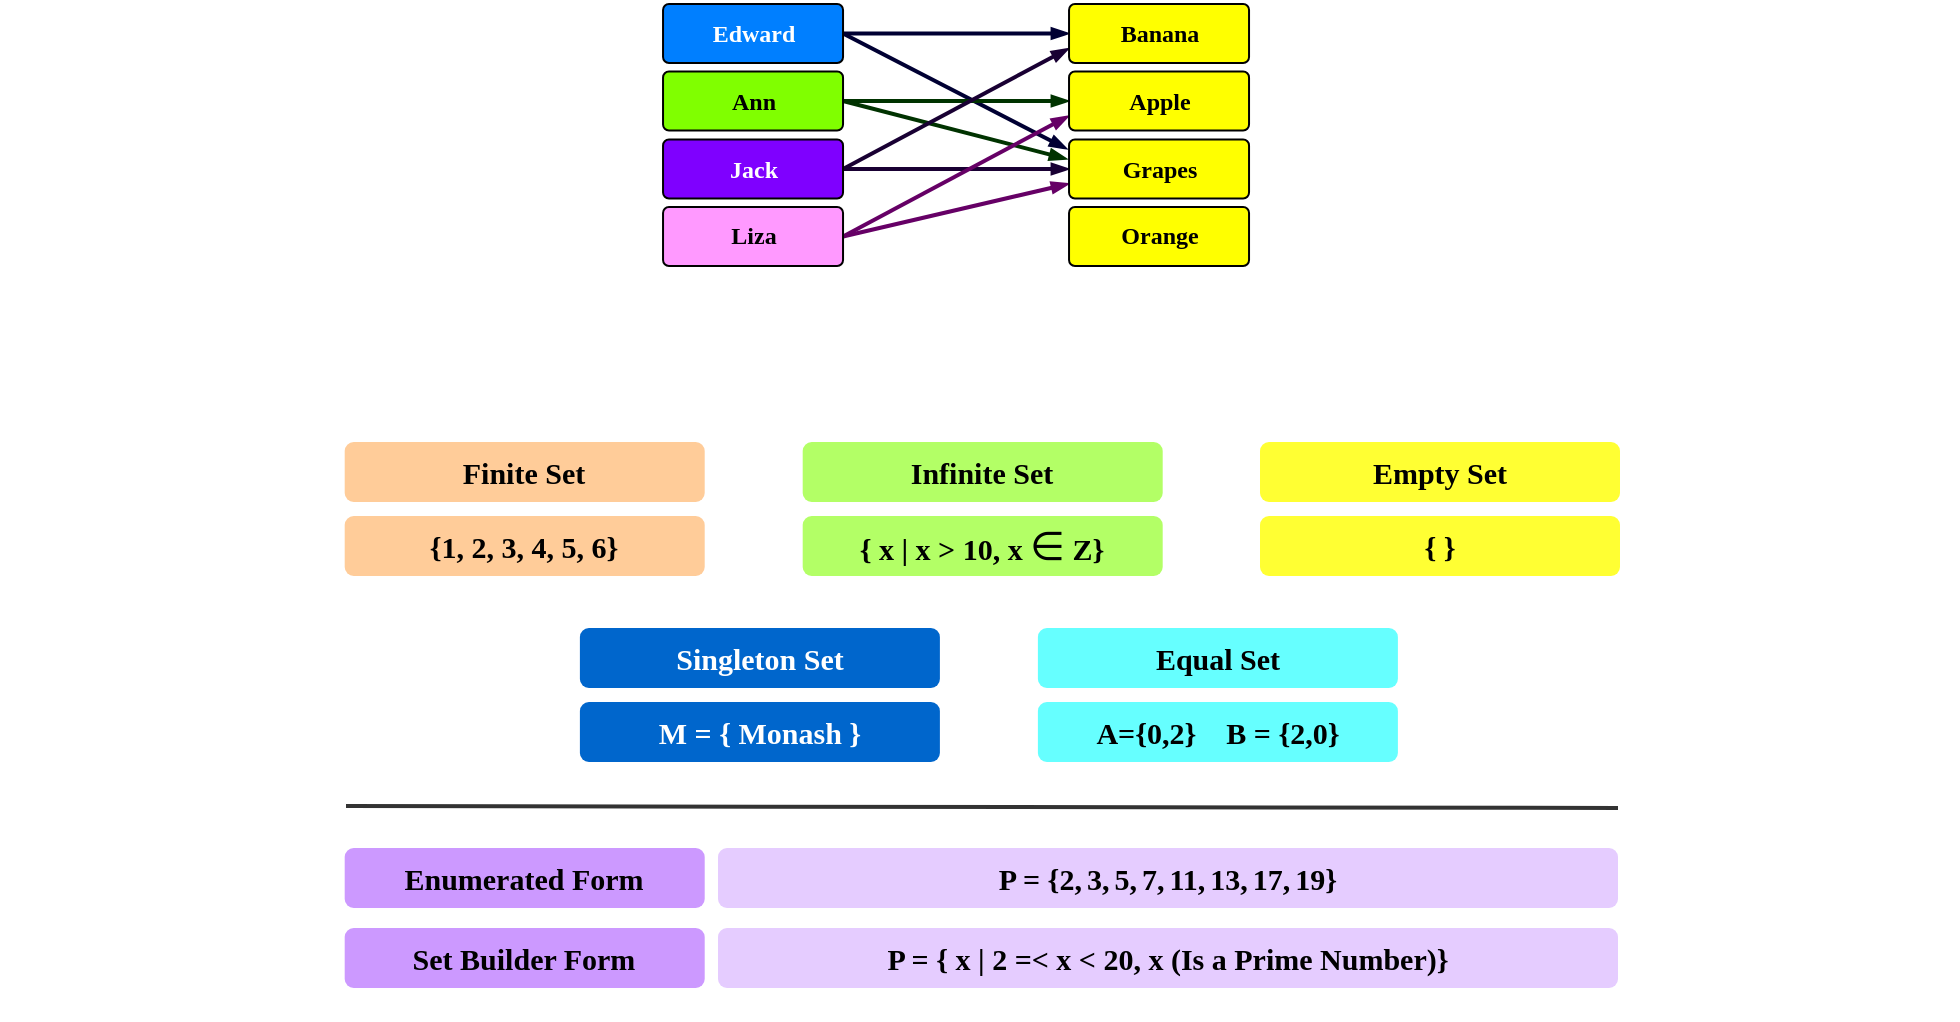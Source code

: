 <mxfile version="25.0.1">
  <diagram name="Page-1" id="3yqpxKQvHaOyZTGhgoW6">
    <mxGraphModel dx="-988" dy="-143" grid="1" gridSize="10" guides="1" tooltips="1" connect="1" arrows="1" fold="1" page="1" pageScale="1" pageWidth="850" pageHeight="1100" math="0" shadow="0">
      <root>
        <mxCell id="0" />
        <mxCell id="1" parent="0" />
        <mxCell id="FEyQUM1H9zEpQc9rAPHr-9" value="" style="endArrow=blockThin;html=1;rounded=0;strokeColor=#000033;strokeWidth=2;endFill=1;exitX=1;exitY=0.5;exitDx=0;exitDy=0;endSize=4;" parent="1" source="FEyQUM1H9zEpQc9rAPHr-1" target="FEyQUM1H9zEpQc9rAPHr-5" edge="1">
          <mxGeometry width="50" height="50" relative="1" as="geometry">
            <mxPoint x="3385.52" y="1191.75" as="sourcePoint" />
            <mxPoint x="3385.52" y="1219.75" as="targetPoint" />
          </mxGeometry>
        </mxCell>
        <mxCell id="FEyQUM1H9zEpQc9rAPHr-10" value="" style="endArrow=blockThin;html=1;rounded=0;strokeColor=#000033;strokeWidth=2;endFill=1;exitX=1;exitY=0.5;exitDx=0;exitDy=0;endSize=4;" parent="1" source="FEyQUM1H9zEpQc9rAPHr-1" edge="1">
          <mxGeometry width="50" height="50" relative="1" as="geometry">
            <mxPoint x="3312.52" y="1176.5" as="sourcePoint" />
            <mxPoint x="3414.52" y="1224.5" as="targetPoint" />
          </mxGeometry>
        </mxCell>
        <mxCell id="FEyQUM1H9zEpQc9rAPHr-11" value="" style="endArrow=blockThin;html=1;rounded=0;strokeColor=#003300;strokeWidth=2;endFill=1;exitX=1;exitY=0.5;exitDx=0;exitDy=0;endSize=4;entryX=0;entryY=0.5;entryDx=0;entryDy=0;" parent="1" source="FEyQUM1H9zEpQc9rAPHr-2" target="FEyQUM1H9zEpQc9rAPHr-6" edge="1">
          <mxGeometry width="50" height="50" relative="1" as="geometry">
            <mxPoint x="3312.52" y="1176.5" as="sourcePoint" />
            <mxPoint x="3425.52" y="1244.5" as="targetPoint" />
          </mxGeometry>
        </mxCell>
        <mxCell id="FEyQUM1H9zEpQc9rAPHr-12" value="" style="endArrow=blockThin;html=1;rounded=0;strokeColor=#003300;strokeWidth=2;endFill=1;exitX=1;exitY=0.5;exitDx=0;exitDy=0;endSize=4;" parent="1" source="FEyQUM1H9zEpQc9rAPHr-2" edge="1">
          <mxGeometry width="50" height="50" relative="1" as="geometry">
            <mxPoint x="3312.52" y="1210.5" as="sourcePoint" />
            <mxPoint x="3414.52" y="1229.5" as="targetPoint" />
          </mxGeometry>
        </mxCell>
        <mxCell id="FEyQUM1H9zEpQc9rAPHr-13" value="" style="endArrow=blockThin;html=1;rounded=0;strokeColor=#190033;strokeWidth=2;endFill=1;exitX=1;exitY=0.5;exitDx=0;exitDy=0;endSize=4;entryX=0;entryY=0.5;entryDx=0;entryDy=0;" parent="1" source="FEyQUM1H9zEpQc9rAPHr-3" target="FEyQUM1H9zEpQc9rAPHr-7" edge="1">
          <mxGeometry width="50" height="50" relative="1" as="geometry">
            <mxPoint x="3312.52" y="1210.5" as="sourcePoint" />
            <mxPoint x="3425.52" y="1210.5" as="targetPoint" />
          </mxGeometry>
        </mxCell>
        <mxCell id="FEyQUM1H9zEpQc9rAPHr-14" value="" style="endArrow=blockThin;html=1;rounded=0;strokeColor=#190033;strokeWidth=2;endFill=1;exitX=1;exitY=0.5;exitDx=0;exitDy=0;endSize=4;entryX=0;entryY=0.75;entryDx=0;entryDy=0;" parent="1" source="FEyQUM1H9zEpQc9rAPHr-3" target="FEyQUM1H9zEpQc9rAPHr-5" edge="1">
          <mxGeometry width="50" height="50" relative="1" as="geometry">
            <mxPoint x="3312.52" y="1244.5" as="sourcePoint" />
            <mxPoint x="3425.52" y="1244.5" as="targetPoint" />
          </mxGeometry>
        </mxCell>
        <mxCell id="FEyQUM1H9zEpQc9rAPHr-15" value="" style="endArrow=blockThin;html=1;rounded=0;strokeColor=#660066;strokeWidth=2;endFill=1;exitX=1;exitY=0.5;exitDx=0;exitDy=0;endSize=4;entryX=0;entryY=0.75;entryDx=0;entryDy=0;" parent="1" source="FEyQUM1H9zEpQc9rAPHr-4" target="FEyQUM1H9zEpQc9rAPHr-7" edge="1">
          <mxGeometry width="50" height="50" relative="1" as="geometry">
            <mxPoint x="3312.52" y="1244.5" as="sourcePoint" />
            <mxPoint x="3425.52" y="1244.5" as="targetPoint" />
          </mxGeometry>
        </mxCell>
        <mxCell id="FEyQUM1H9zEpQc9rAPHr-16" value="" style="endArrow=blockThin;html=1;rounded=0;strokeColor=#660066;strokeWidth=2;endFill=1;exitX=1;exitY=0.5;exitDx=0;exitDy=0;endSize=4;entryX=0;entryY=0.75;entryDx=0;entryDy=0;" parent="1" source="FEyQUM1H9zEpQc9rAPHr-4" target="FEyQUM1H9zEpQc9rAPHr-6" edge="1">
          <mxGeometry width="50" height="50" relative="1" as="geometry">
            <mxPoint x="3311.52" y="1278.5" as="sourcePoint" />
            <mxPoint x="3425.52" y="1251.5" as="targetPoint" />
          </mxGeometry>
        </mxCell>
        <mxCell id="FEyQUM1H9zEpQc9rAPHr-1" value="&lt;font face=&quot;Comic Sans MS&quot;&gt;&lt;b&gt;Edward&lt;/b&gt;&lt;/font&gt;" style="rounded=1;whiteSpace=wrap;html=1;fillColor=#007FFF;strokeColor=#000000;fontColor=#FFFFFF;arcSize=10;" parent="1" vertex="1">
          <mxGeometry x="3212.52" y="1152" width="90" height="29.5" as="geometry" />
        </mxCell>
        <mxCell id="FEyQUM1H9zEpQc9rAPHr-2" value="&lt;font face=&quot;Comic Sans MS&quot;&gt;&lt;b&gt;Ann&lt;/b&gt;&lt;/font&gt;" style="rounded=1;whiteSpace=wrap;html=1;fillColor=#80FF00;strokeColor=#000000;fontColor=#000000;arcSize=10;" parent="1" vertex="1">
          <mxGeometry x="3212.52" y="1185.75" width="90" height="29.5" as="geometry" />
        </mxCell>
        <mxCell id="FEyQUM1H9zEpQc9rAPHr-3" value="&lt;font face=&quot;Comic Sans MS&quot;&gt;&lt;b&gt;Jack&lt;/b&gt;&lt;/font&gt;" style="rounded=1;whiteSpace=wrap;html=1;fillColor=#7F00FF;strokeColor=#000000;fontColor=#FFFFFF;arcSize=10;" parent="1" vertex="1">
          <mxGeometry x="3212.52" y="1219.75" width="90" height="29.5" as="geometry" />
        </mxCell>
        <mxCell id="FEyQUM1H9zEpQc9rAPHr-4" value="&lt;font face=&quot;Comic Sans MS&quot;&gt;&lt;b&gt;Liza&lt;/b&gt;&lt;/font&gt;" style="rounded=1;whiteSpace=wrap;html=1;fillColor=#FF99FF;strokeColor=#000000;fontColor=#000000;arcSize=10;" parent="1" vertex="1">
          <mxGeometry x="3212.52" y="1253.5" width="90" height="29.5" as="geometry" />
        </mxCell>
        <mxCell id="FEyQUM1H9zEpQc9rAPHr-5" value="&lt;font face=&quot;Comic Sans MS&quot;&gt;&lt;b&gt;Banana&lt;/b&gt;&lt;/font&gt;" style="rounded=1;whiteSpace=wrap;html=1;fillColor=#FFFF00;strokeColor=#000000;fontColor=#000000;arcSize=10;" parent="1" vertex="1">
          <mxGeometry x="3415.52" y="1152" width="90" height="29.5" as="geometry" />
        </mxCell>
        <mxCell id="FEyQUM1H9zEpQc9rAPHr-6" value="&lt;font face=&quot;Comic Sans MS&quot;&gt;&lt;b&gt;Apple&lt;/b&gt;&lt;/font&gt;" style="rounded=1;whiteSpace=wrap;html=1;fillColor=#FFFF00;strokeColor=#000000;fontColor=#000000;arcSize=10;" parent="1" vertex="1">
          <mxGeometry x="3415.52" y="1185.75" width="90" height="29.5" as="geometry" />
        </mxCell>
        <mxCell id="FEyQUM1H9zEpQc9rAPHr-7" value="&lt;font face=&quot;Comic Sans MS&quot;&gt;&lt;b&gt;Grapes&lt;/b&gt;&lt;/font&gt;" style="rounded=1;whiteSpace=wrap;html=1;fillColor=#FFFF00;strokeColor=#000000;fontColor=#000000;arcSize=10;" parent="1" vertex="1">
          <mxGeometry x="3415.52" y="1219.75" width="90" height="29.5" as="geometry" />
        </mxCell>
        <mxCell id="FEyQUM1H9zEpQc9rAPHr-8" value="&lt;font face=&quot;Comic Sans MS&quot;&gt;&lt;b&gt;Orange&lt;/b&gt;&lt;/font&gt;" style="rounded=1;whiteSpace=wrap;html=1;fillColor=#FFFF00;strokeColor=#000000;fontColor=#000000;arcSize=10;" parent="1" vertex="1">
          <mxGeometry x="3415.52" y="1253.5" width="90" height="29.5" as="geometry" />
        </mxCell>
        <mxCell id="FEyQUM1H9zEpQc9rAPHr-17" value="" style="rounded=1;whiteSpace=wrap;html=1;fillColor=none;strokeColor=none;fontColor=#000000;arcSize=4;spacingBottom=0;spacing=5;" parent="1" vertex="1">
          <mxGeometry x="3080" y="1150" width="114.79" height="133" as="geometry" />
        </mxCell>
        <mxCell id="FEyQUM1H9zEpQc9rAPHr-19" value="" style="rounded=1;whiteSpace=wrap;html=1;fillColor=none;strokeColor=none;fontColor=#000000;arcSize=4;spacingBottom=0;spacing=5;" parent="1" vertex="1">
          <mxGeometry x="3525.84" y="1152" width="114.79" height="133" as="geometry" />
        </mxCell>
        <mxCell id="HtunkDSxhIQNC_XrT3Kh-1" value="&lt;b style=&quot;font-family: &amp;quot;Comic Sans MS&amp;quot;; font-size: 15px;&quot;&gt;{1, 2, 3, 4, 5, 6}&lt;/b&gt;" style="rounded=1;whiteSpace=wrap;html=1;fillColor=#FFCC99;strokeColor=none;" parent="1" vertex="1">
          <mxGeometry x="3053.35" y="1408" width="180" height="30" as="geometry" />
        </mxCell>
        <mxCell id="HtunkDSxhIQNC_XrT3Kh-2" value="&lt;b style=&quot;font-family: &amp;quot;Comic Sans MS&amp;quot;; font-size: 15px;&quot;&gt;Finite Set&lt;/b&gt;" style="rounded=1;whiteSpace=wrap;html=1;fillColor=#FFCC99;strokeColor=none;" parent="1" vertex="1">
          <mxGeometry x="3053.35" y="1371" width="180" height="30" as="geometry" />
        </mxCell>
        <mxCell id="HtunkDSxhIQNC_XrT3Kh-3" value="&lt;b style=&quot;font-family: &amp;quot;Comic Sans MS&amp;quot;; font-size: 15px;&quot;&gt;{ x | x &amp;gt; 10, x&amp;nbsp;&lt;/b&gt;&lt;span style=&quot;font-size: 20px; text-align: start;&quot;&gt;&lt;font style=&quot;&quot; face=&quot;Comic Sans MS&quot;&gt;∈&lt;/font&gt;&lt;/span&gt;&lt;b style=&quot;font-family: &amp;quot;Comic Sans MS&amp;quot;; font-size: 15px;&quot;&gt;&amp;nbsp;Z}&lt;/b&gt;" style="rounded=1;whiteSpace=wrap;html=1;fillColor=#B3FF66;strokeColor=none;spacingBottom=2;" parent="1" vertex="1">
          <mxGeometry x="3282.35" y="1408" width="180" height="30" as="geometry" />
        </mxCell>
        <mxCell id="HtunkDSxhIQNC_XrT3Kh-4" value="&lt;b style=&quot;font-family: &amp;quot;Comic Sans MS&amp;quot;; font-size: 15px;&quot;&gt;Infinite Set&lt;/b&gt;" style="rounded=1;whiteSpace=wrap;html=1;fillColor=#B3FF66;strokeColor=none;" parent="1" vertex="1">
          <mxGeometry x="3282.35" y="1371" width="180" height="30" as="geometry" />
        </mxCell>
        <mxCell id="HtunkDSxhIQNC_XrT3Kh-5" value="&lt;b style=&quot;font-family: &amp;quot;Comic Sans MS&amp;quot;; font-size: 15px;&quot;&gt;{ }&lt;/b&gt;" style="rounded=1;whiteSpace=wrap;html=1;fillColor=#FFFF33;strokeColor=none;" parent="1" vertex="1">
          <mxGeometry x="3511" y="1408" width="180" height="30" as="geometry" />
        </mxCell>
        <mxCell id="HtunkDSxhIQNC_XrT3Kh-6" value="&lt;b style=&quot;font-family: &amp;quot;Comic Sans MS&amp;quot;; font-size: 15px;&quot;&gt;Empty Set&lt;/b&gt;" style="rounded=1;whiteSpace=wrap;html=1;fillColor=#FFFF33;strokeColor=none;" parent="1" vertex="1">
          <mxGeometry x="3511" y="1371" width="180" height="30" as="geometry" />
        </mxCell>
        <mxCell id="HtunkDSxhIQNC_XrT3Kh-7" value="&lt;b style=&quot;font-family: &amp;quot;Comic Sans MS&amp;quot;; font-size: 15px;&quot;&gt;M = { Monash }&lt;/b&gt;" style="rounded=1;whiteSpace=wrap;html=1;fillColor=#0066CC;strokeColor=none;fontColor=#FFFFFF;" parent="1" vertex="1">
          <mxGeometry x="3170.95" y="1501" width="180" height="30" as="geometry" />
        </mxCell>
        <mxCell id="HtunkDSxhIQNC_XrT3Kh-8" value="&lt;font face=&quot;Comic Sans MS&quot;&gt;&lt;span style=&quot;font-size: 15px;&quot;&gt;&lt;b&gt;Singleton Set&lt;/b&gt;&lt;/span&gt;&lt;/font&gt;" style="rounded=1;whiteSpace=wrap;html=1;fillColor=#0066CC;strokeColor=none;fontColor=#FFFFFF;" parent="1" vertex="1">
          <mxGeometry x="3170.95" y="1464" width="180" height="30" as="geometry" />
        </mxCell>
        <mxCell id="HtunkDSxhIQNC_XrT3Kh-9" value="&lt;font face=&quot;Comic Sans MS&quot;&gt;&lt;span style=&quot;font-size: 15px;&quot;&gt;&lt;b&gt;A={0,2}&amp;nbsp; &amp;nbsp; B = {2,0}&lt;/b&gt;&lt;/span&gt;&lt;/font&gt;" style="rounded=1;whiteSpace=wrap;html=1;fillColor=#66FFFF;strokeColor=none;" parent="1" vertex="1">
          <mxGeometry x="3399.95" y="1501" width="180" height="30" as="geometry" />
        </mxCell>
        <mxCell id="HtunkDSxhIQNC_XrT3Kh-10" value="&lt;b style=&quot;font-family: &amp;quot;Comic Sans MS&amp;quot;; font-size: 15px;&quot;&gt;Equal Set&lt;/b&gt;" style="rounded=1;whiteSpace=wrap;html=1;fillColor=#66FFFF;strokeColor=none;" parent="1" vertex="1">
          <mxGeometry x="3399.95" y="1464" width="180" height="30" as="geometry" />
        </mxCell>
        <mxCell id="HtunkDSxhIQNC_XrT3Kh-12" value="" style="rounded=1;whiteSpace=wrap;html=1;arcSize=18;strokeColor=none;fillColor=none;" parent="1" vertex="1">
          <mxGeometry x="3710" y="1350" width="150" height="310" as="geometry" />
        </mxCell>
        <mxCell id="HtunkDSxhIQNC_XrT3Kh-13" value="" style="rounded=1;whiteSpace=wrap;html=1;arcSize=18;strokeColor=none;fillColor=none;" parent="1" vertex="1">
          <mxGeometry x="2881" y="1350" width="150" height="310" as="geometry" />
        </mxCell>
        <mxCell id="HtunkDSxhIQNC_XrT3Kh-14" value="" style="endArrow=none;html=1;rounded=0;strokeColor=#333333;strokeWidth=2;endFill=0;endSize=4;" parent="1" edge="1">
          <mxGeometry width="50" height="50" relative="1" as="geometry">
            <mxPoint x="3054" y="1553" as="sourcePoint" />
            <mxPoint x="3690" y="1554" as="targetPoint" />
          </mxGeometry>
        </mxCell>
        <mxCell id="HtunkDSxhIQNC_XrT3Kh-15" value="&lt;b style=&quot;font-family: &amp;quot;Comic Sans MS&amp;quot;; font-size: 15px;&quot;&gt;Enumerated Form&lt;/b&gt;" style="rounded=1;whiteSpace=wrap;html=1;fillColor=#CC99FF;strokeColor=none;" parent="1" vertex="1">
          <mxGeometry x="3053.35" y="1574" width="180" height="30" as="geometry" />
        </mxCell>
        <mxCell id="HtunkDSxhIQNC_XrT3Kh-16" value="&lt;b&gt;&lt;font style=&quot;font-size: 15px;&quot; face=&quot;Comic Sans MS&quot;&gt;P = {&lt;span style=&quot;outline: none; scrollbar-color: rgba(80, 40, 140, 0.5) rgba(0, 0, 0, 0); border-color: currentcolor; text-align: start; text-wrap: nowrap;&quot; class=&quot;mord&quot;&gt;2&lt;/span&gt;&lt;span style=&quot;outline: none; scrollbar-color: rgba(80, 40, 140, 0.5) rgba(0, 0, 0, 0); border-color: currentcolor; text-align: start; text-wrap: nowrap;&quot; class=&quot;mpunct&quot;&gt;,&lt;/span&gt;&lt;span style=&quot;outline: none; scrollbar-color: rgba(80, 40, 140, 0.5) rgba(0, 0, 0, 0); border-color: currentcolor; display: inline-block; text-align: start; text-wrap: nowrap; margin-right: 0.167em;&quot; class=&quot;mspace&quot;&gt;&lt;/span&gt;&lt;span style=&quot;outline: none; scrollbar-color: rgba(80, 40, 140, 0.5) rgba(0, 0, 0, 0); border-color: currentcolor; text-align: start; text-wrap: nowrap;&quot; class=&quot;mord&quot;&gt;3&lt;/span&gt;&lt;span style=&quot;outline: none; scrollbar-color: rgba(80, 40, 140, 0.5) rgba(0, 0, 0, 0); border-color: currentcolor; text-align: start; text-wrap: nowrap;&quot; class=&quot;mpunct&quot;&gt;,&lt;/span&gt;&lt;span style=&quot;outline: none; scrollbar-color: rgba(80, 40, 140, 0.5) rgba(0, 0, 0, 0); border-color: currentcolor; display: inline-block; text-align: start; text-wrap: nowrap; margin-right: 0.167em;&quot; class=&quot;mspace&quot;&gt;&lt;/span&gt;&lt;span style=&quot;outline: none; scrollbar-color: rgba(80, 40, 140, 0.5) rgba(0, 0, 0, 0); border-color: currentcolor; text-align: start; text-wrap: nowrap;&quot; class=&quot;mord&quot;&gt;5&lt;/span&gt;&lt;span style=&quot;outline: none; scrollbar-color: rgba(80, 40, 140, 0.5) rgba(0, 0, 0, 0); border-color: currentcolor; text-align: start; text-wrap: nowrap;&quot; class=&quot;mpunct&quot;&gt;,&lt;/span&gt;&lt;span style=&quot;outline: none; scrollbar-color: rgba(80, 40, 140, 0.5) rgba(0, 0, 0, 0); border-color: currentcolor; display: inline-block; text-align: start; text-wrap: nowrap; margin-right: 0.167em;&quot; class=&quot;mspace&quot;&gt;&lt;/span&gt;&lt;span style=&quot;outline: none; scrollbar-color: rgba(80, 40, 140, 0.5) rgba(0, 0, 0, 0); border-color: currentcolor; text-align: start; text-wrap: nowrap;&quot; class=&quot;mord&quot;&gt;7&lt;/span&gt;&lt;span style=&quot;outline: none; scrollbar-color: rgba(80, 40, 140, 0.5) rgba(0, 0, 0, 0); border-color: currentcolor; text-align: start; text-wrap: nowrap;&quot; class=&quot;mpunct&quot;&gt;,&lt;/span&gt;&lt;span style=&quot;outline: none; scrollbar-color: rgba(80, 40, 140, 0.5) rgba(0, 0, 0, 0); border-color: currentcolor; display: inline-block; text-align: start; text-wrap: nowrap; margin-right: 0.167em;&quot; class=&quot;mspace&quot;&gt;&lt;/span&gt;&lt;span style=&quot;outline: none; scrollbar-color: rgba(80, 40, 140, 0.5) rgba(0, 0, 0, 0); border-color: currentcolor; text-align: start; text-wrap: nowrap;&quot; class=&quot;mord&quot;&gt;11&lt;/span&gt;&lt;span style=&quot;outline: none; scrollbar-color: rgba(80, 40, 140, 0.5) rgba(0, 0, 0, 0); border-color: currentcolor; text-align: start; text-wrap: nowrap;&quot; class=&quot;mpunct&quot;&gt;,&lt;/span&gt;&lt;span style=&quot;outline: none; scrollbar-color: rgba(80, 40, 140, 0.5) rgba(0, 0, 0, 0); border-color: currentcolor; display: inline-block; text-align: start; text-wrap: nowrap; margin-right: 0.167em;&quot; class=&quot;mspace&quot;&gt;&lt;/span&gt;&lt;span style=&quot;outline: none; scrollbar-color: rgba(80, 40, 140, 0.5) rgba(0, 0, 0, 0); border-color: currentcolor; text-align: start; text-wrap: nowrap;&quot; class=&quot;mord&quot;&gt;13&lt;/span&gt;&lt;span style=&quot;outline: none; scrollbar-color: rgba(80, 40, 140, 0.5) rgba(0, 0, 0, 0); border-color: currentcolor; text-align: start; text-wrap: nowrap;&quot; class=&quot;mpunct&quot;&gt;,&lt;/span&gt;&lt;span style=&quot;outline: none; scrollbar-color: rgba(80, 40, 140, 0.5) rgba(0, 0, 0, 0); border-color: currentcolor; display: inline-block; text-align: start; text-wrap: nowrap; margin-right: 0.167em;&quot; class=&quot;mspace&quot;&gt;&lt;/span&gt;&lt;span style=&quot;outline: none; scrollbar-color: rgba(80, 40, 140, 0.5) rgba(0, 0, 0, 0); border-color: currentcolor; text-align: start; text-wrap: nowrap;&quot; class=&quot;mord&quot;&gt;17&lt;/span&gt;&lt;span style=&quot;outline: none; scrollbar-color: rgba(80, 40, 140, 0.5) rgba(0, 0, 0, 0); border-color: currentcolor; text-align: start; text-wrap: nowrap;&quot; class=&quot;mpunct&quot;&gt;,&lt;/span&gt;&lt;span style=&quot;outline: none; scrollbar-color: rgba(80, 40, 140, 0.5) rgba(0, 0, 0, 0); border-color: currentcolor; display: inline-block; text-align: start; text-wrap: nowrap; margin-right: 0.167em;&quot; class=&quot;mspace&quot;&gt;&lt;/span&gt;&lt;span style=&quot;outline: none; scrollbar-color: rgba(80, 40, 140, 0.5) rgba(0, 0, 0, 0); border-color: currentcolor; text-align: start; text-wrap: nowrap;&quot; class=&quot;mord&quot;&gt;19&lt;/span&gt;}&lt;/font&gt;&lt;/b&gt;" style="rounded=1;whiteSpace=wrap;html=1;fillColor=#E5CCFF;strokeColor=none;" parent="1" vertex="1">
          <mxGeometry x="3240" y="1574" width="450" height="30" as="geometry" />
        </mxCell>
        <mxCell id="HtunkDSxhIQNC_XrT3Kh-17" value="&lt;font face=&quot;Comic Sans MS&quot;&gt;&lt;span style=&quot;font-size: 15px;&quot;&gt;&lt;b&gt;Set Builder Form&lt;/b&gt;&lt;/span&gt;&lt;/font&gt;" style="rounded=1;whiteSpace=wrap;html=1;fillColor=#CC99FF;strokeColor=none;" parent="1" vertex="1">
          <mxGeometry x="3053.35" y="1614" width="180" height="30" as="geometry" />
        </mxCell>
        <mxCell id="HtunkDSxhIQNC_XrT3Kh-18" value="&lt;div style=&quot;text-align: start;&quot;&gt;&lt;b&gt;&lt;font style=&quot;font-size: 15px;&quot;&gt;&lt;font&gt;&lt;span style=&quot;background-color: initial;&quot;&gt;&lt;font style=&quot;&quot; face=&quot;Comic Sans MS&quot;&gt;P =&amp;nbsp;&lt;/font&gt;&lt;/span&gt;&lt;span style=&quot;background-color: initial; font-family: &amp;quot;Comic Sans MS&amp;quot;;&quot;&gt;&lt;font style=&quot;&quot;&gt;{ x | 2 =&amp;lt; x &amp;lt; 20, x&lt;/font&gt; &lt;/span&gt;&lt;span style=&quot;background-color: initial; font-family: &amp;quot;Comic Sans MS&amp;quot;;&quot;&gt;(Is a Prime Number)&lt;/span&gt;&lt;/font&gt;&lt;span style=&quot;background-color: initial; font-family: &amp;quot;Comic Sans MS&amp;quot;;&quot;&gt;}&lt;/span&gt;&lt;/font&gt;&lt;/b&gt;&lt;/div&gt;" style="rounded=1;whiteSpace=wrap;html=1;fillColor=#E5CCFF;strokeColor=none;" parent="1" vertex="1">
          <mxGeometry x="3240" y="1614" width="450" height="30" as="geometry" />
        </mxCell>
      </root>
    </mxGraphModel>
  </diagram>
</mxfile>
